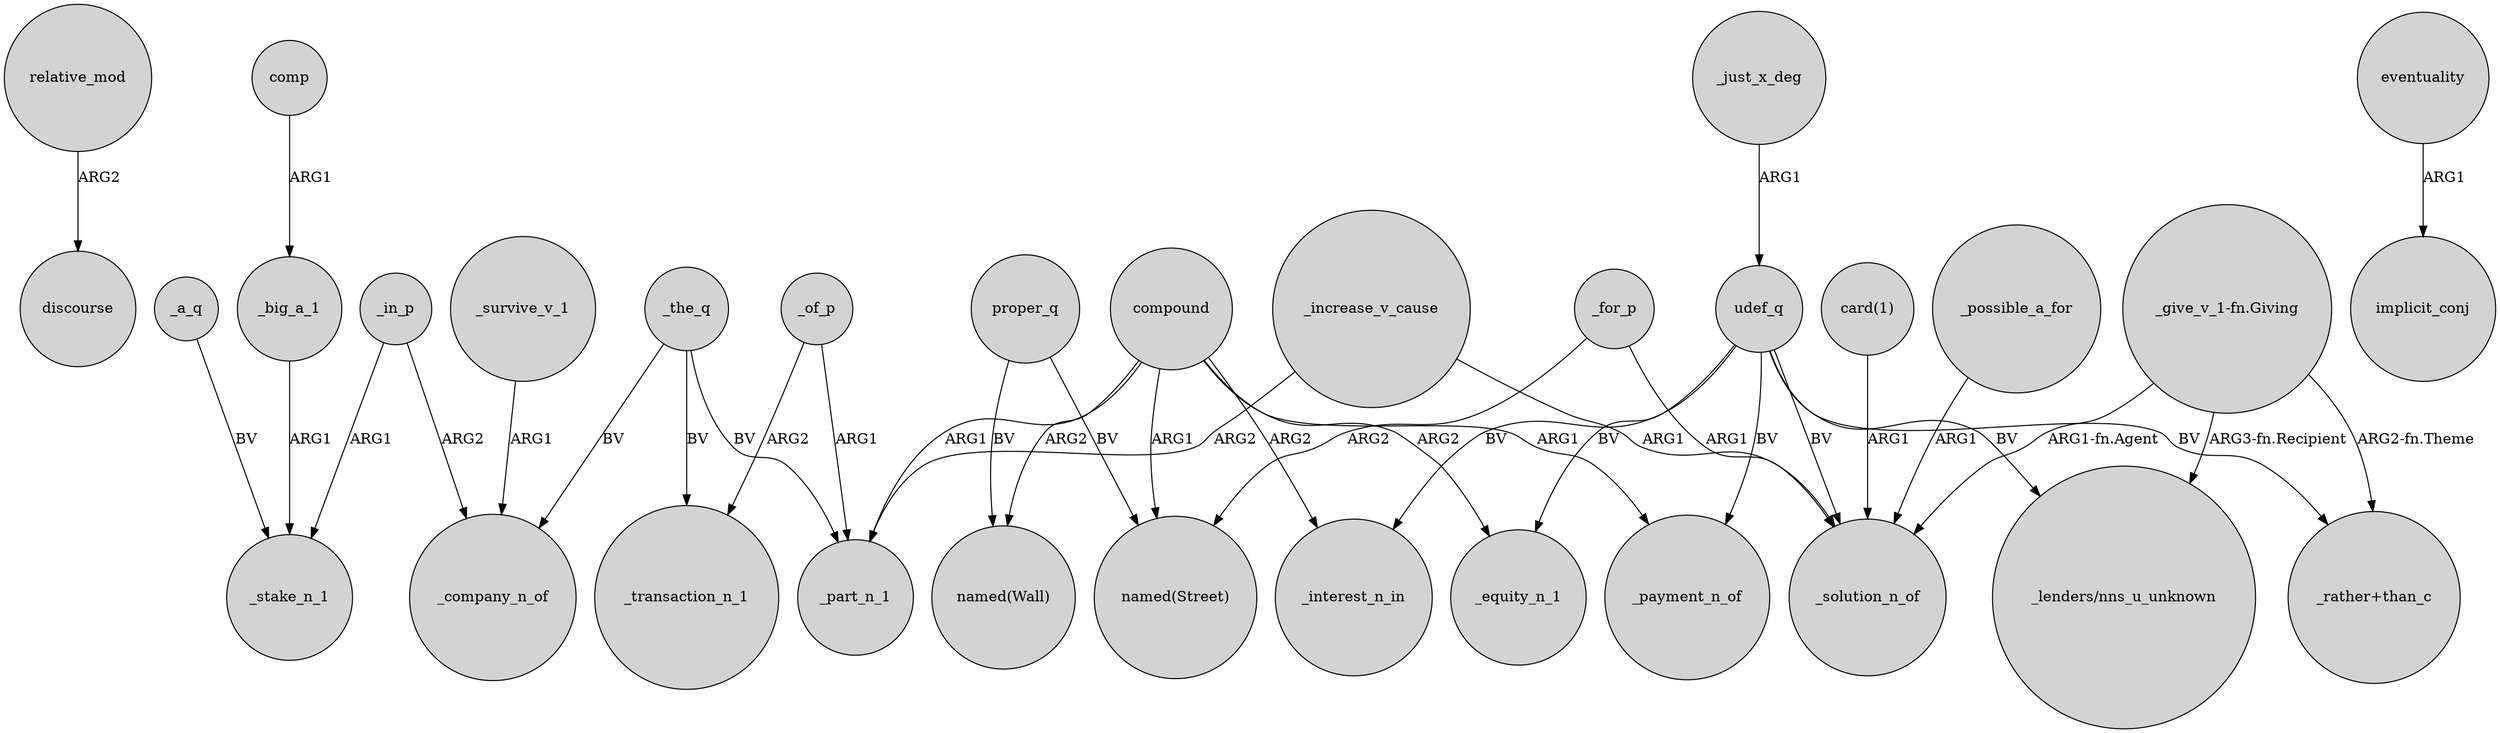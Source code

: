 digraph {
	node [shape=circle style=filled]
	relative_mod -> discourse [label=ARG2]
	_a_q -> _stake_n_1 [label=BV]
	_just_x_deg -> udef_q [label=ARG1]
	comp -> _big_a_1 [label=ARG1]
	eventuality -> implicit_conj [label=ARG1]
	compound -> "named(Street)" [label=ARG1]
	proper_q -> "named(Wall)" [label=BV]
	"_give_v_1-fn.Giving" -> "_lenders/nns_u_unknown" [label="ARG3-fn.Recipient"]
	_increase_v_cause -> _part_n_1 [label=ARG2]
	compound -> _part_n_1 [label=ARG1]
	_the_q -> _part_n_1 [label=BV]
	udef_q -> "_lenders/nns_u_unknown" [label=BV]
	_survive_v_1 -> _company_n_of [label=ARG1]
	_possible_a_for -> _solution_n_of [label=ARG1]
	udef_q -> _interest_n_in [label=BV]
	compound -> _equity_n_1 [label=ARG2]
	_of_p -> _part_n_1 [label=ARG1]
	compound -> _interest_n_in [label=ARG2]
	_the_q -> _company_n_of [label=BV]
	"card(1)" -> _solution_n_of [label=ARG1]
	udef_q -> _solution_n_of [label=BV]
	_increase_v_cause -> _solution_n_of [label=ARG1]
	udef_q -> _payment_n_of [label=BV]
	proper_q -> "named(Street)" [label=BV]
	udef_q -> "_rather+than_c" [label=BV]
	_big_a_1 -> _stake_n_1 [label=ARG1]
	_in_p -> _stake_n_1 [label=ARG1]
	_in_p -> _company_n_of [label=ARG2]
	compound -> "named(Wall)" [label=ARG2]
	udef_q -> _equity_n_1 [label=BV]
	compound -> _payment_n_of [label=ARG1]
	_for_p -> _solution_n_of [label=ARG1]
	"_give_v_1-fn.Giving" -> _solution_n_of [label="ARG1-fn.Agent"]
	_the_q -> _transaction_n_1 [label=BV]
	_for_p -> "named(Street)" [label=ARG2]
	_of_p -> _transaction_n_1 [label=ARG2]
	"_give_v_1-fn.Giving" -> "_rather+than_c" [label="ARG2-fn.Theme"]
}
